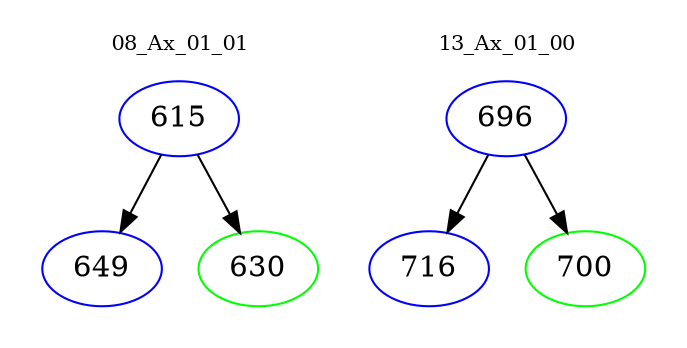 digraph{
subgraph cluster_0 {
color = white
label = "08_Ax_01_01";
fontsize=10;
T0_615 [label="615", color="blue"]
T0_615 -> T0_649 [color="black"]
T0_649 [label="649", color="blue"]
T0_615 -> T0_630 [color="black"]
T0_630 [label="630", color="green"]
}
subgraph cluster_1 {
color = white
label = "13_Ax_01_00";
fontsize=10;
T1_696 [label="696", color="blue"]
T1_696 -> T1_716 [color="black"]
T1_716 [label="716", color="blue"]
T1_696 -> T1_700 [color="black"]
T1_700 [label="700", color="green"]
}
}
